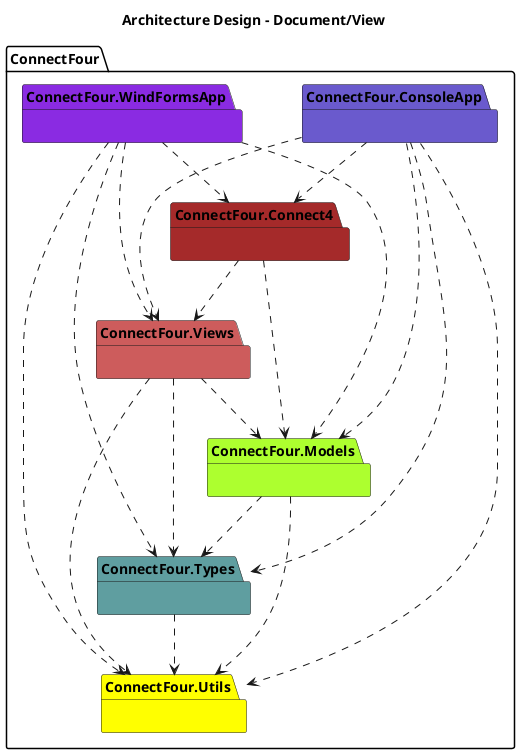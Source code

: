 @startuml ArchitectureDesign
title Architecture Design - Document/View
package ConnectFour{
    namespace Connect4 #Brown{}
    namespace ConsoleApp #SlateBlue{}
    namespace WindFormsApp #BlueViolet{}
    namespace Views #IndianRed{}
    namespace Models #GreenYellow{}
    namespace Types #CadetBlue{}
    namespace Utils #Yellow{}
    
    Connect4 ..> Models
    Connect4 ..> Views

    ConsoleApp ..> Connect4
    ConsoleApp ..> Models
    ConsoleApp ..> Views
    ConsoleApp ..> Types
    ConsoleApp ..> Utils
    
    WindFormsApp ..> Connect4
    WindFormsApp ..> Models
    WindFormsApp ..> Views
    WindFormsApp ..> Types
    WindFormsApp ..> Utils

    Views ..> Models
    Views ..> Types
    Views ..> Utils

    Models ..> Types
    Models ..> Utils

    Types ..> Utils
}
@enduml

@startuml Connect4Design
title Connect4 Design
package Connect4{
    abstract Connect4{
        +Connect4()
        #{abstract}CreateGameView(Game) : GameView
        #Play()
    }
    Connect4 <|-- ConsoleApp.ConnectFourView
    Connect4 <|-- WindFormApp.ConnectFourView
    Connect4 *--> Models.Game
    Connect4 *--> GameViews.GameView
}
@enduml

@startuml ConsoleApp
title ConsoleApp Design
package ConsoleApp #SlateBlue{
    class ConnectFour{
        ~Play()
    }
    ConnectFour -up-|> Connect4.Connect4
    ConnectFour ..> ConsoleView
    ConnectFour *--> Models.Game

    class ConsoleView{
        ~ConsoleView(Game)
        ~Start()
        ~Play()
        ~IsResume() : boolean
    }
    ConsoleView -up-|> GViews.GameView
    ConsoleView --> Models.Game
    ConsoleView *--> StartView
    ConsoleView *--> PlayView
    ConsoleView *--> ResumeView

    class StartView{
        ~StartView(Game)
        ~Interact()
        -WriteLine(Title)
        -SetUpPlayer(Game)
        -WriteBoard(Game)
    }
    StartView --> Models.Game
    StartView ..> MessageView
    StartView ..> SetUpPlayerView
    StartView ..> BoardView

    class PlayView{
        ~PlayView(Game)
        ~Interact()
        -GetCurrentTokne() : Token
        -WriteLine(Message)
        -GetPlayerType() : PlayerType
        -CreatePlayerView(PlayerType) : PlayerView
        -Drop(Game)
        -IsFinished() : boolean
        -IsWinner() : boolean
        -WriteLine(Message, player)
    }
    PlayView --> Models.Game
    PlayView ..> Types.Token
    PlayView ..> GameViews.Message
    PlayView ..> MessageView
    PlayView ..> Types.PlayerType
    PlayView ..> PlayerView
    PlayView ..> PlayerCreator

    class ResumeView{
        ~ResumeView(Game)
        ~Interact() : boolean
        -GetMessage(Message) : string
        -ReadAnswer(message) : char
        -IsAffirmative() : boolean
        -Reset()
    }
    ResumeView --> Models.Game
    ResumeView ..> GameViews.Message
    ResumeView ..> ConsoleIOs.YesNotDialog

    class MessageView{
        ~WriteLine(Message)
        ~WriteLine(Message, string)
        ~GetMessage(Message)
    }
    MessageView ..> GameViews.Message
    MessageView ..> ConsoleIOs.ConsoleIO

    class SetUpPlayerView{
        ~SetUp(Game)
        -GetMessage(Message)
        -ReadPlayers(message) : int
        -GetErrorToSetUp(players) : Error
        -WriteLine(Error)
    }
    SetUpPlayerView ..> Models.Game
    SetUpPlayerView ..> ConsoleIOs.ConsoleIO
    SetUpPlayerView ..> GameViews.Message
    SetUpPlayerView ..> MessageView
    SetUpPlayerView ..> Types.Error
    SetUpPlayerView ..> ErrorView

    class ErrorView{
        ~WriteLine(Error)
    }

    class BoardView{
        ~Write(Game)
        -WriteLine(Message)
        -Write(Message)
        -Write(Token)
    }
    BoardView ..> Models.Game
    BoardView ..> GameViews.Message
    BoardView ..> MessageView
    BoardView ..> Types.Token
    BoardView ..> TokenView
    BoardView ..> ConsoleIOs.ConsoleIO

    class TokenView{
        ~Write(Token)
    }
    TokenView ..> Types.Token
    TokenView ..> ConsoleIOs.ConsoleIO

    class PlayerCreator{
        -{static}instance : PlayerCreator
        -PlayerCreator()
        ~{static}GetInstance() : PlayerCreator
        ~CreatePlayerView(PlayerType) : PlayerView
    }
    PlayerCreator ..> PlayerView
    PlayerCreator ..> UserPlayer
    PlayerCreator ..> MachinePlayer

    abstract PlayerView{
        ~Drop(Game)
        #WriteLine(Message)
        #{abstract}ReadColunm(Message) : int
        #GetErrorToDrop(colunm) : Error        
    }
    PlayerView <|-- UserPlayer
    PlayerView <|-- MachinePlayer
    PlayerView ..> Models.Game
    PlayerView ..> Types.Error
    PlayerView ..> ErrorView
    PlayerView ..> GameViews.Message
    PlayerView ..> MessageView


    class UserPlayer{
        ~ReadColunm() : int
        ~GetErrorToDrop(colum) : Error
    }
    UserPlayer ..> ConsoleIOs.ConsoleIO

    class MachinePlayer{
        ~ReadColunm(Message) : int
    }
}
@enduml

@startuml GameViewsDesign
title Game Views Design

package GameViews{
    abstract WithGameView{
        #gameView : Game
        +WithGameView(Game)
    }
    WithGameView --> Models.Game 

    abstract GameView{
        #{abstract}Start()
        #{abstract}Play()
        #{abstract}IsResume() : boolean
    }

    enum Message{
        +Titile,
        +HorizontalLine,
        +VerticalLine,
        +Turn,
        +NumOfPlayers,
        +Random,
        +EnterColunmToDrop,
        +InvalidColunm,
        +CompleteColunm,
        +PlayerWin,
        +PlayersTied,
        +Resume
        +GetMessage(Message) : string
    }

    abstract ErrorView{
        +{abstract}WriteLine(Error)
    }
    ErrorView ..> Types.Error


    abstract TokenView{
        +{abstract}Write(Token)
    }
    TokenView ..> Types.Token
}
@enduml

@startuml ModelsDesign
title Models Design

package Models{
    class Game{
        +Game()
        +Reset()
        +SetUp(players)
        +GetToken(Coordinate) : Token
        +GetPlayerType() : PlayerType
        +GetCurrentPlayer() : Token
        +GetLastPlayer() : Token
        +Drop(colunm)
        +GetErrorToDrop(colunm) : Error
        +Next()
        +IsFinished() : boolean
        +IsWinner() : boolean
    }
    Game *--> Board
    Game *--> Turn
    Game *--> "2" Player
    Game ..> Types.PlayerType
    Game ..> Types.Token
    Game ..> Types.Error
    Game ..> Utils.Coordinate

    class Board{
        ~Board()
        ~Reset()
        ~GetToken(Coordinate) : Token
        ~Drop(colunm, Token)
        ~IsFinished() : boolean
        ~IsWinner() : boolean
        ~IsComplete() : boolean
    }
    Board *--> "6x7" Types.Token
    Board ..> Utils.Coordinate

    class Turn{
        -current : int
        ~Turn(Player[])
        ~Next()
        ~GetCurrentPlayer() : Player
        ~GetLastPlayer() : Player
    }
    Turn --> "2" Player

    class Player{
        ~Player(Token, Board, PlayerType)
        ~Drop(Token)
        ~GetErrorToDrop(colunm) : Error
        ~GetToken() : Token
        ~GetPlayerType() : PlayerType
    }
    Player --> Board
    Player --> Types.Token
    Player --> Types.PlayerType
    Player ..> Types.Error
}
@enduml

@startuml TypesDesign
title Types Design
package Types{
    enum Token{
        +X,
        +O,
        +Null
        +IsNull(Token) : boolean
    }

    enum Error{
        +TheColunmIsComplete,
        +TheColunmIsOutOfRange,
        +PlayerIsOutOfRange
        +Null
        +IsNull(Error) : boolean
    }

    enum PlayerType{
        +UserPlayer,
        +MachinePlayer
    }
}
@enduml

@startuml UtilsDesign
title Utils Design
package Utils{
    class Coordinate{
        +{static}ROWS = 6
        +{static}COLUNM = 7
        -row : int
        -colunm : int
        +Coordinate(row, colunm)
        +IsValid() : boolean
        +IsValid(value) : boolean
    }
    Coordinate ..> ClosedInterval

    class ClosedInterval{
        -min : int
        -max : int
        ~ClosedInterval(min, max)
        ~IsIncluide(value) : boolean
    }
}
@enduml
